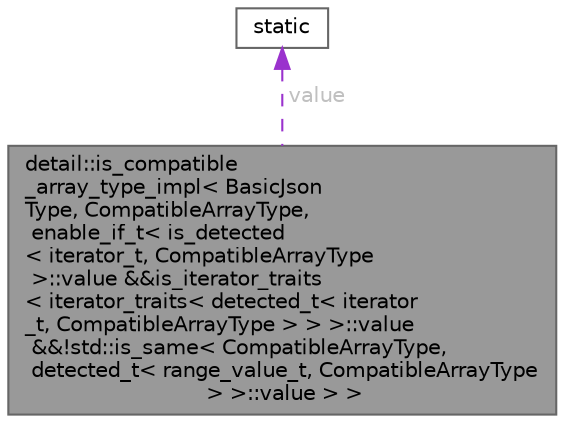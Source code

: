 digraph "detail::is_compatible_array_type_impl&lt; BasicJsonType, CompatibleArrayType, enable_if_t&lt; is_detected&lt; iterator_t, CompatibleArrayType &gt;::value &amp;&amp;is_iterator_traits&lt; iterator_traits&lt; detected_t&lt; iterator_t, CompatibleArrayType &gt; &gt; &gt;::value &amp;&amp;!std::is_same&lt; CompatibleArrayType, detected_t&lt; range_value_t, CompatibleArrayType &gt; &gt;::value &gt; &gt;"
{
 // LATEX_PDF_SIZE
  bgcolor="transparent";
  edge [fontname=Helvetica,fontsize=10,labelfontname=Helvetica,labelfontsize=10];
  node [fontname=Helvetica,fontsize=10,shape=box,height=0.2,width=0.4];
  Node1 [id="Node000001",label="detail::is_compatible\l_array_type_impl\< BasicJson\lType, CompatibleArrayType,\l enable_if_t\< is_detected\l\< iterator_t, CompatibleArrayType\l \>::value &&is_iterator_traits\l\< iterator_traits\< detected_t\< iterator\l_t, CompatibleArrayType \> \> \>::value\l &&!std::is_same\< CompatibleArrayType,\l detected_t\< range_value_t, CompatibleArrayType\l \> \>::value \> \>",height=0.2,width=0.4,color="gray40", fillcolor="grey60", style="filled", fontcolor="black",tooltip=" "];
  Node2 -> Node1 [id="edge1_Node000001_Node000002",dir="back",color="darkorchid3",style="dashed",tooltip=" ",label=" value",fontcolor="grey" ];
  Node2 [id="Node000002",label="static",height=0.2,width=0.4,color="gray40", fillcolor="white", style="filled",tooltip=" "];
}
